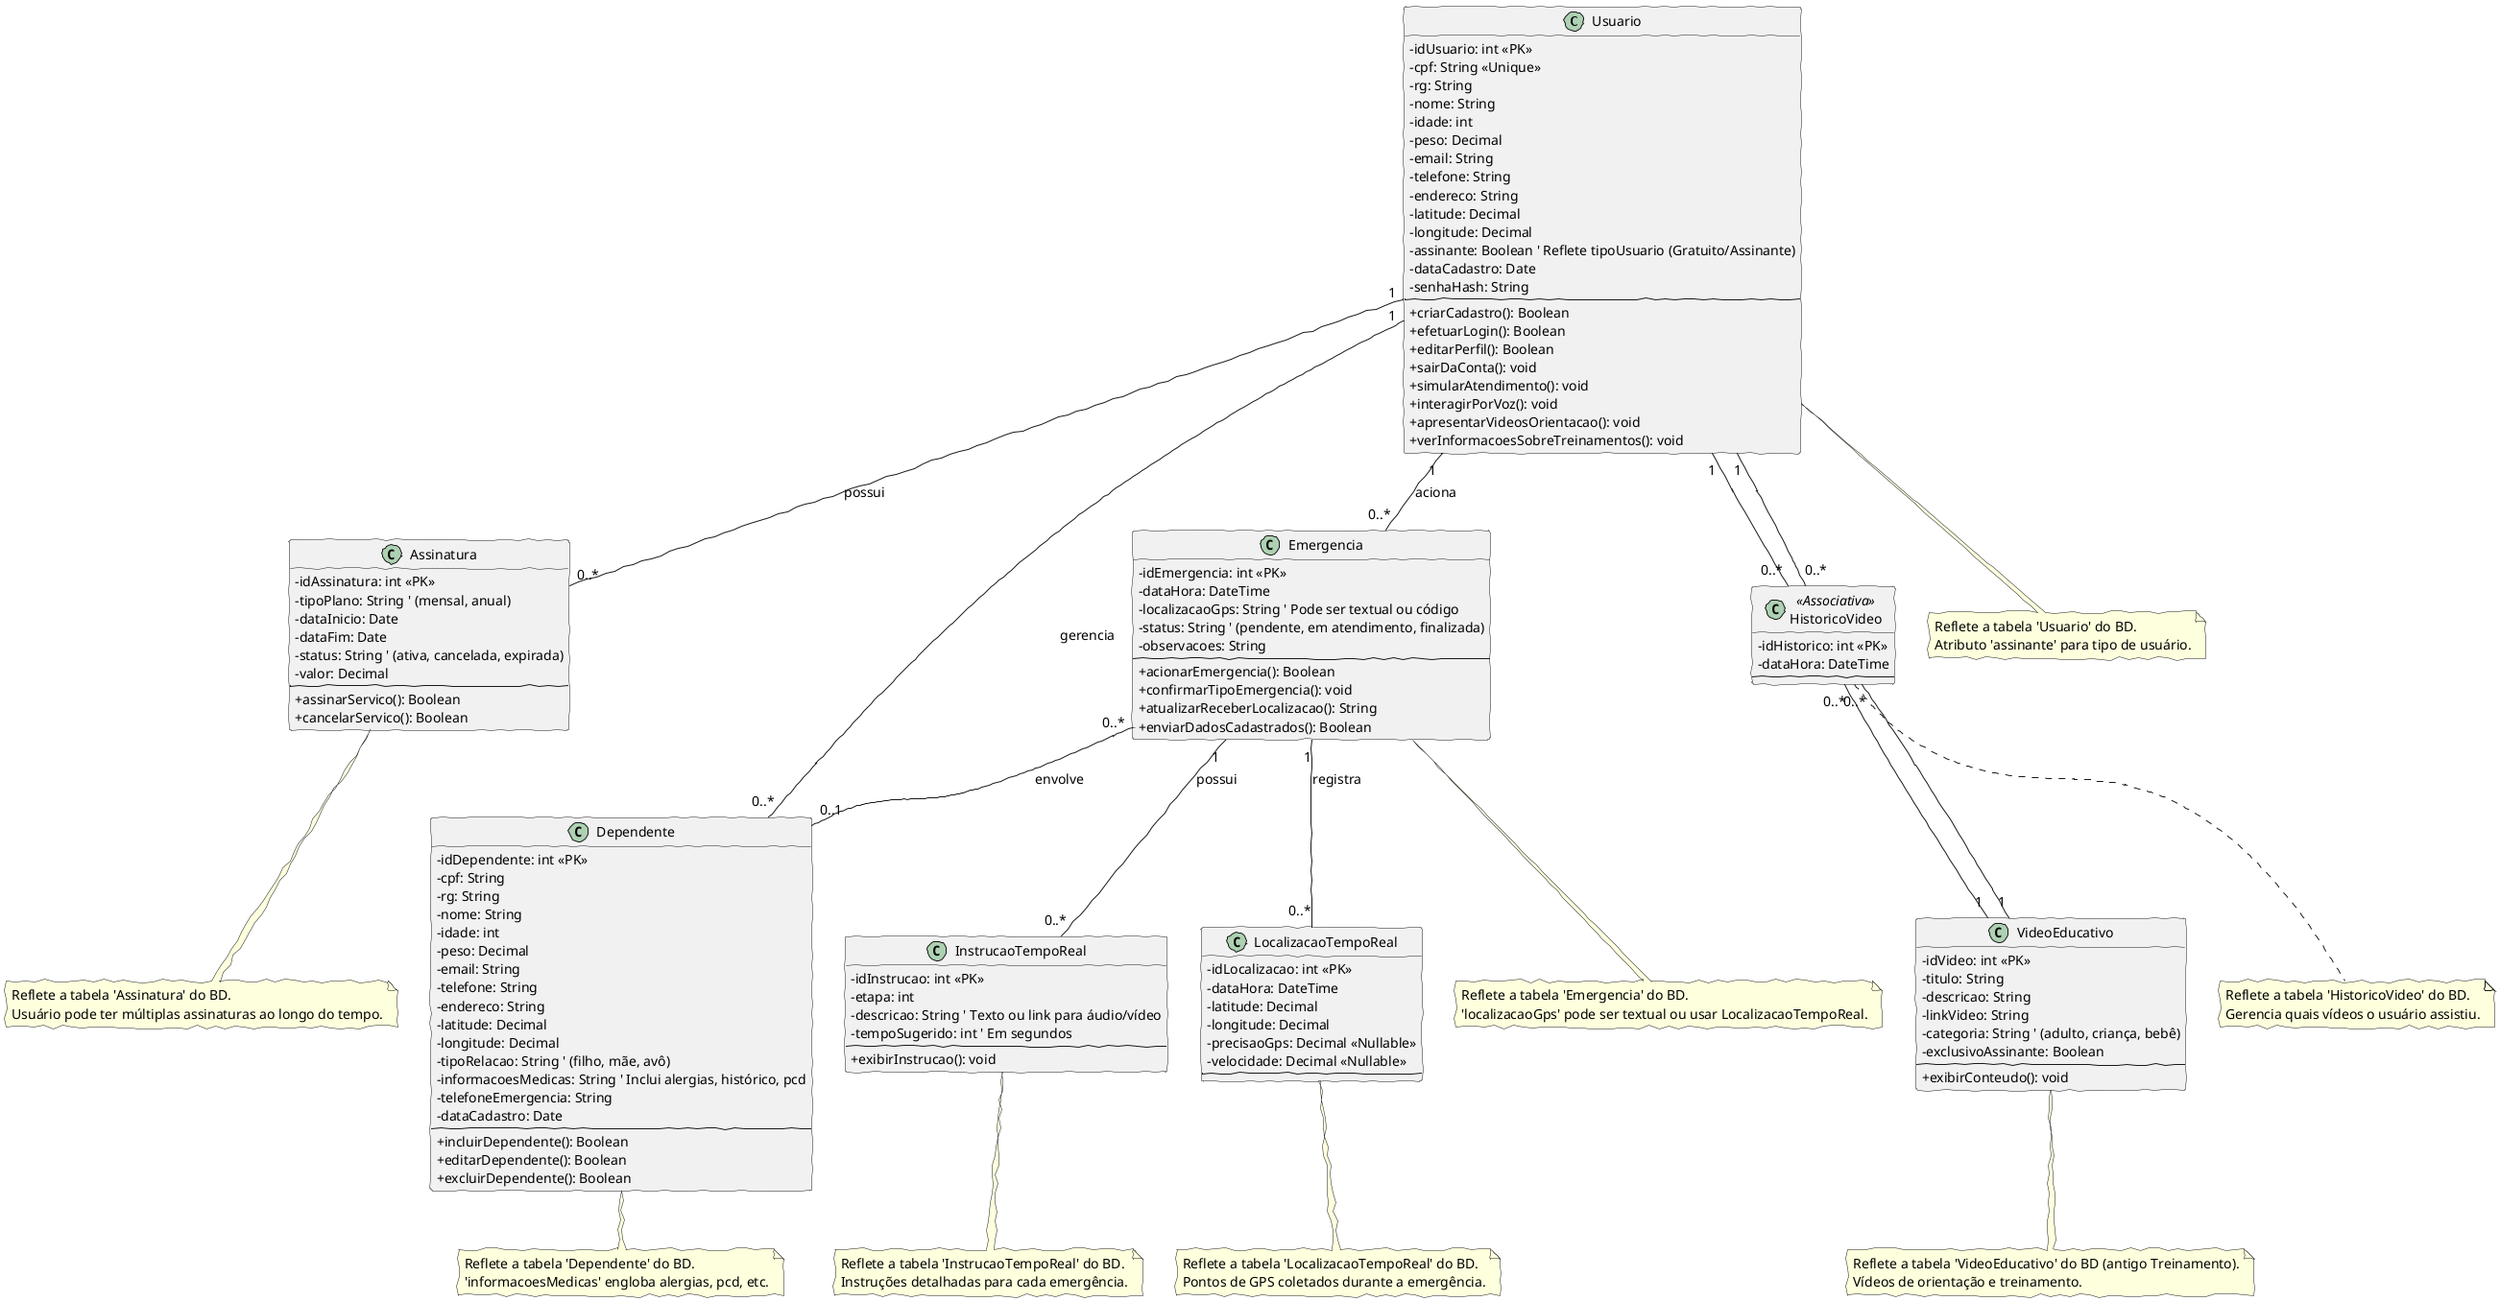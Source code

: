 @startuml diagrama_classes
' Diagrama de Classes para o Sistema SOS Engasgo
skinparam handwritten true
skinparam defaultFontName "Arial"
skinparam defaultFontSize 14

skinparam classAttributeIconSize 0
skinparam classAttributeAlignment left
' Classes Principais (Baseadas nas Entidades do BD)

class Usuario {
  - idUsuario: int <<PK>>
  - cpf: String <<Unique>>
  - rg: String
  - nome: String
  - idade: int
  - peso: Decimal
  - email: String
  - telefone: String
  - endereco: String
  - latitude: Decimal
  - longitude: Decimal
  - assinante: Boolean ' Reflete tipoUsuario (Gratuito/Assinante)
  - dataCadastro: Date
  - senhaHash: String
  --
  + criarCadastro(): Boolean
  + efetuarLogin(): Boolean
  + editarPerfil(): Boolean
  + sairDaConta(): void
  + simularAtendimento(): void
  + interagirPorVoz(): void
  + apresentarVideosOrientacao(): void
  + verInformacoesSobreTreinamentos(): void
}

class Assinatura {
  - idAssinatura: int <<PK>>
  - tipoPlano: String ' (mensal, anual)
  - dataInicio: Date
  - dataFim: Date
  - status: String ' (ativa, cancelada, expirada)
  - valor: Decimal
  --
  + assinarServico(): Boolean
  + cancelarServico(): Boolean
}

class Dependente {
  - idDependente: int <<PK>>
  - cpf: String
  - rg: String
  - nome: String
  - idade: int
  - peso: Decimal
  - email: String
  - telefone: String
  - endereco: String
  - latitude: Decimal
  - longitude: Decimal
  - tipoRelacao: String ' (filho, mãe, avô)
  - informacoesMedicas: String ' Inclui alergias, histórico, pcd
  - telefoneEmergencia: String
  - dataCadastro: Date
  --
  + incluirDependente(): Boolean
  + editarDependente(): Boolean
  + excluirDependente(): Boolean
}

class Emergencia {
  - idEmergencia: int <<PK>>
  - dataHora: DateTime
  - localizacaoGps: String ' Pode ser textual ou código
  - status: String ' (pendente, em atendimento, finalizada)
  - observacoes: String
  --
  + acionarEmergencia(): Boolean
  + confirmarTipoEmergencia(): void
  + atualizarReceberLocalizacao(): String
  + enviarDadosCadastrados(): Boolean
}

class InstrucaoTempoReal {
  - idInstrucao: int <<PK>>
  - etapa: int
  - descricao: String ' Texto ou link para áudio/vídeo
  - tempoSugerido: int ' Em segundos
  --
  + exibirInstrucao(): void
}

class VideoEducativo {
  - idVideo: int <<PK>>
  - titulo: String
  - descricao: String
  - linkVideo: String
  - categoria: String ' (adulto, criança, bebê)
  - exclusivoAssinante: Boolean
  --
  + exibirConteudo(): void
}

class HistoricoVideo <<Associativa>> {
  - idHistorico: int <<PK>>
  - dataHora: DateTime
  --
  ' Não possui métodos de alto nível de negócio, gerencia o registro
}

class LocalizacaoTempoReal {
  - idLocalizacao: int <<PK>>
  - dataHora: DateTime
  - latitude: Decimal
  - longitude: Decimal
  - precisaoGps: Decimal <<Nullable>>
  - velocidade: Decimal <<Nullable>>
  --
  ' Não possui métodos de alto nível de negócio, atua como registro de dados
}

' Relacionamentos (Baseados nas Chaves Estrangeiras e Relacionamentos do BD)

Usuario "1" -- "0..*" Dependente : gerencia
Usuario "1" -- "0..*" Emergencia : aciona
Usuario "1" -- "0..*" Assinatura : possui
' HistoricoVideo é a tabela de junção para a relação N:N entre Usuario e VideoEducativo
Usuario "1" -- "0..*" HistoricoVideo
VideoEducativo "1" -- "0..*" HistoricoVideo

HistoricoVideo "0..*" -- "1" Usuario
HistoricoVideo "0..*" -- "1" VideoEducativo

Emergencia "1" -- "0..*" InstrucaoTempoReal : possui
Emergencia "1" -- "0..*" LocalizacaoTempoReal : registra
Emergencia "0..*" -- "0..1" Dependente : envolve

' Notas para clarificação
note "Reflete a tabela 'Usuario' do BD.\nAtributo 'assinante' para tipo de usuário." as N_Usuario
Usuario .. N_Usuario

note "Reflete a tabela 'Dependente' do BD.\n'informacoesMedicas' engloba alergias, pcd, etc." as N_Dependente
Dependente .. N_Dependente

note "Reflete a tabela 'Assinatura' do BD.\nUsuário pode ter múltiplas assinaturas ao longo do tempo." as N_Assinatura
Assinatura .. N_Assinatura

note "Reflete a tabela 'Emergencia' do BD.\n'localizacaoGps' pode ser textual ou usar LocalizacaoTempoReal." as N_Emergencia
Emergencia .. N_Emergencia

note "Reflete a tabela 'InstrucaoTempoReal' do BD.\nInstruções detalhadas para cada emergência." as N_InstrucaoTempoReal
InstrucaoTempoReal .. N_InstrucaoTempoReal

note "Reflete a tabela 'VideoEducativo' do BD (antigo Treinamento).\nVídeos de orientação e treinamento." as N_VideoEducativo
VideoEducativo .. N_VideoEducativo

note "Reflete a tabela 'HistoricoVideo' do BD.\nGerencia quais vídeos o usuário assistiu." as N_HistoricoVideo
HistoricoVideo .. N_HistoricoVideo

note "Reflete a tabela 'LocalizacaoTempoReal' do BD.\nPontos de GPS coletados durante a emergência." as N_LocalizacaoTempoReal
LocalizacaoTempoReal .. N_LocalizacaoTempoReal

@enduml